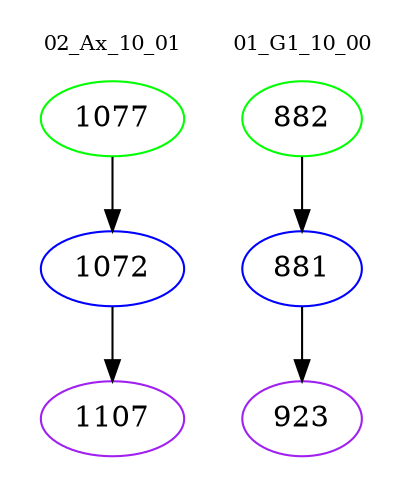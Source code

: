 digraph{
subgraph cluster_0 {
color = white
label = "02_Ax_10_01";
fontsize=10;
T0_1077 [label="1077", color="green"]
T0_1077 -> T0_1072 [color="black"]
T0_1072 [label="1072", color="blue"]
T0_1072 -> T0_1107 [color="black"]
T0_1107 [label="1107", color="purple"]
}
subgraph cluster_1 {
color = white
label = "01_G1_10_00";
fontsize=10;
T1_882 [label="882", color="green"]
T1_882 -> T1_881 [color="black"]
T1_881 [label="881", color="blue"]
T1_881 -> T1_923 [color="black"]
T1_923 [label="923", color="purple"]
}
}
